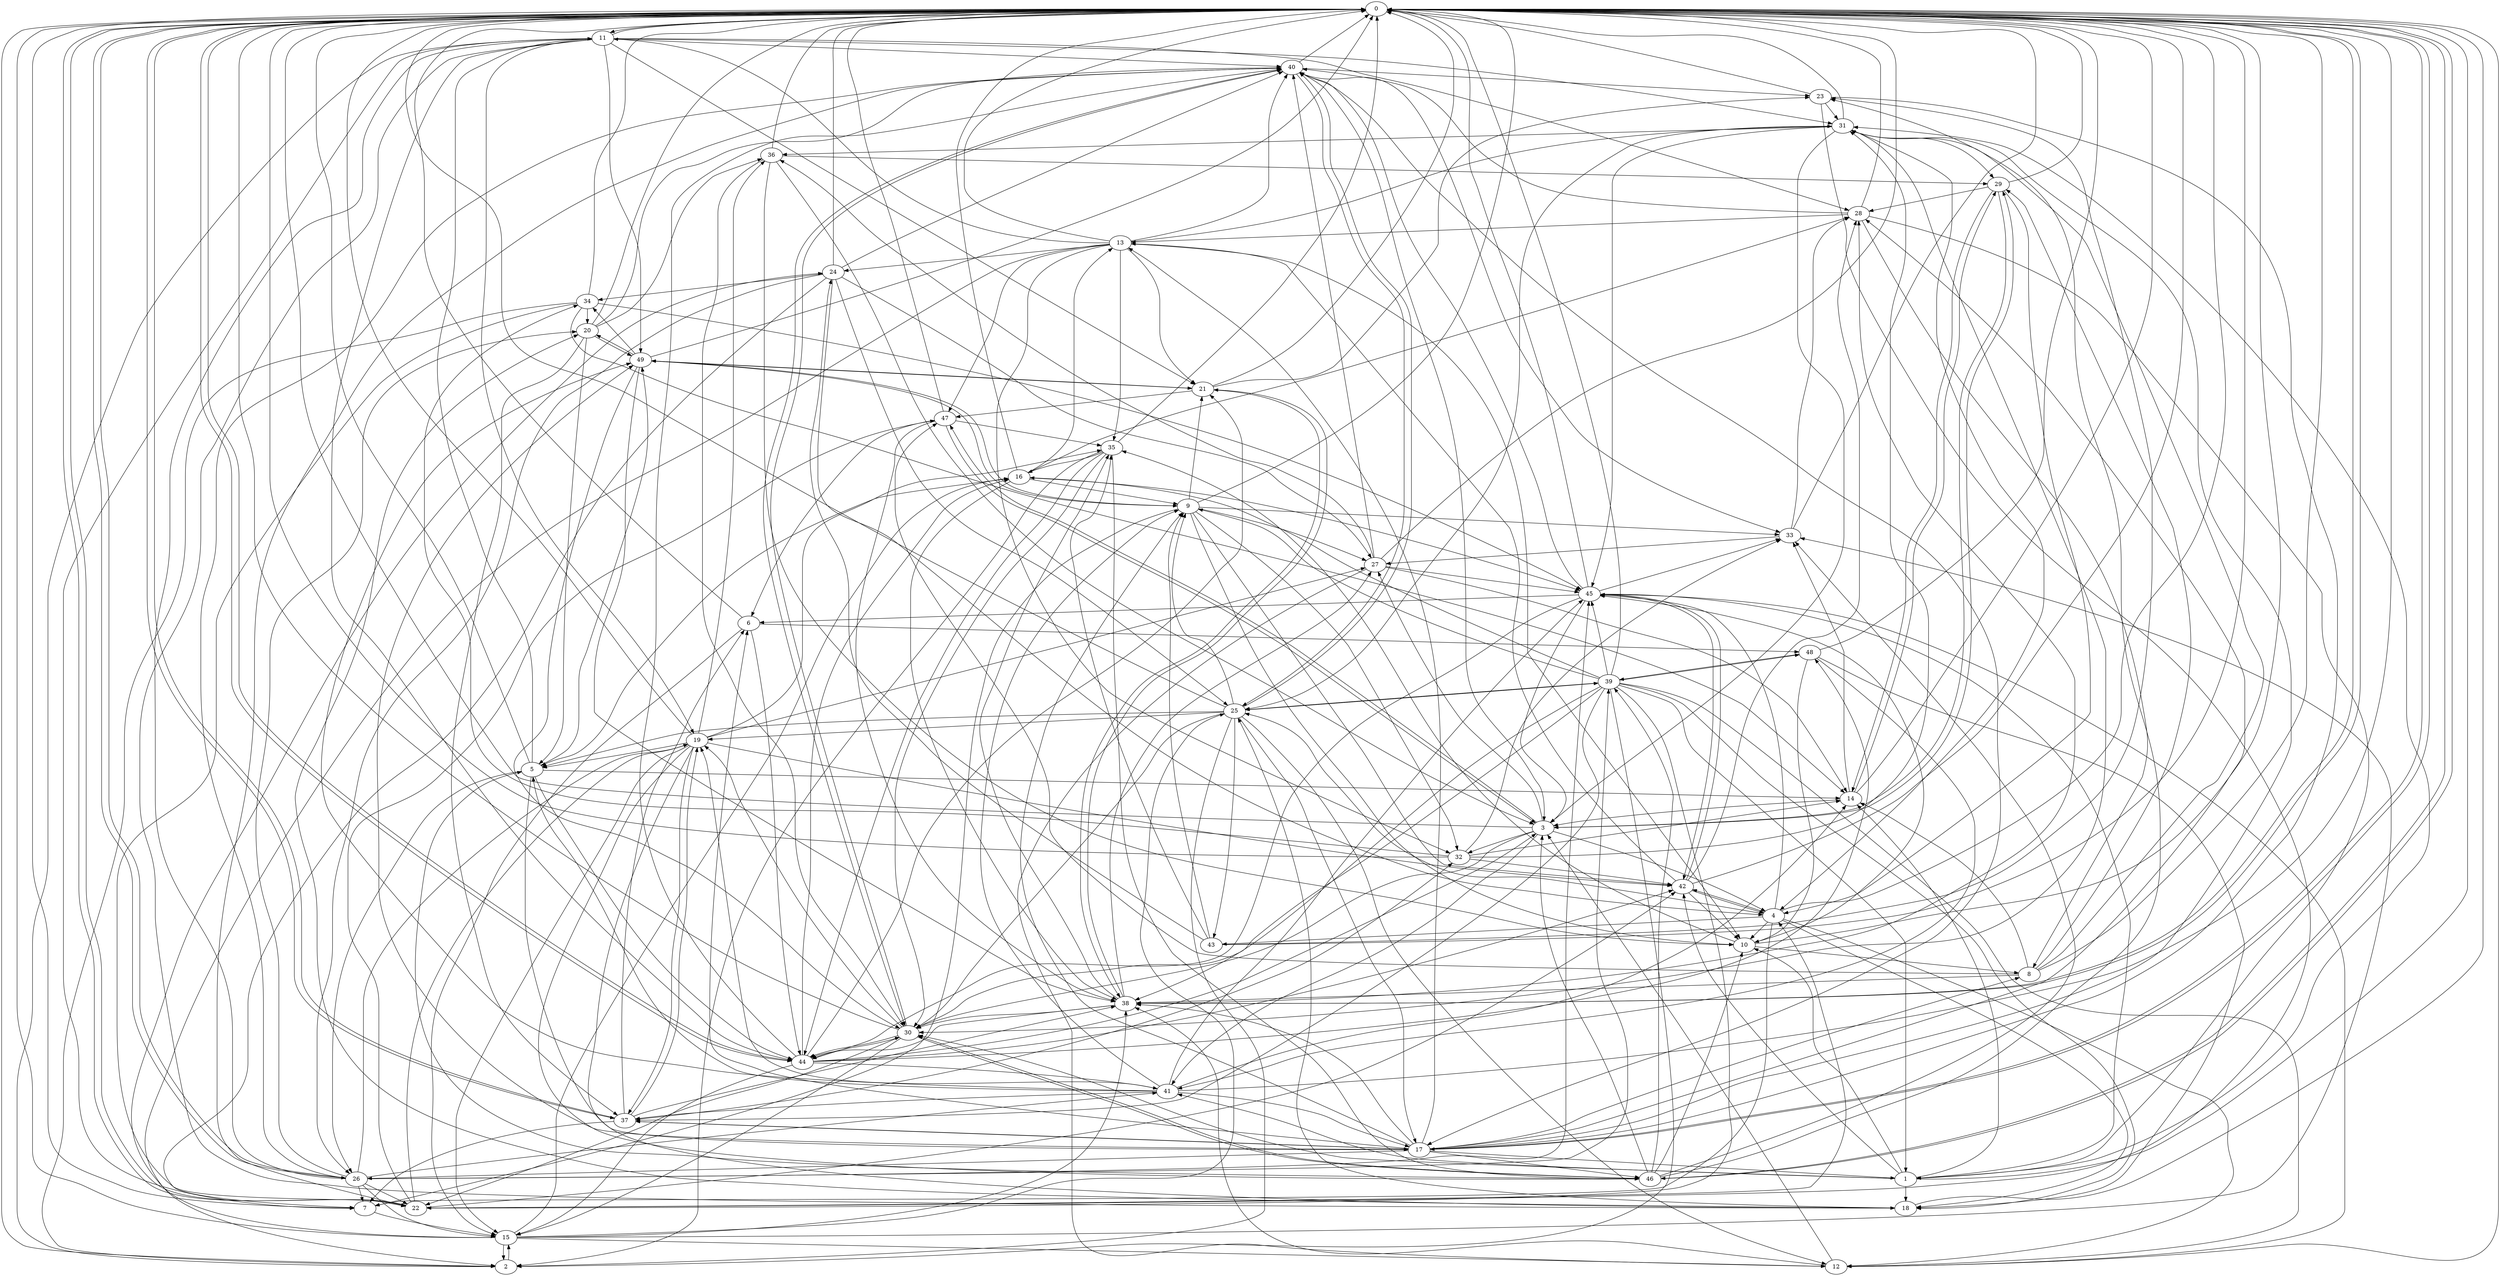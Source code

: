 strict digraph "" {
	0	 [component_delay=3];
	11	 [component_delay=3];
	0 -> 11	 [wire_delay=1];
	17	 [component_delay=3];
	0 -> 17	 [wire_delay=1];
	22	 [component_delay=3];
	0 -> 22	 [wire_delay=1];
	26	 [component_delay=3];
	0 -> 26	 [wire_delay=1];
	37	 [component_delay=3];
	0 -> 37	 [wire_delay=1];
	38	 [component_delay=3];
	0 -> 38	 [wire_delay=1];
	44	 [component_delay=3];
	0 -> 44	 [wire_delay=1];
	46	 [component_delay=3];
	0 -> 46	 [wire_delay=1];
	1	 [component_delay=3];
	1 -> 0	 [wire_delay=1];
	10	 [component_delay=3];
	1 -> 10	 [wire_delay=1];
	14	 [component_delay=3];
	1 -> 14	 [wire_delay=1];
	18	 [component_delay=3];
	1 -> 18	 [wire_delay=1];
	30	 [component_delay=3];
	1 -> 30	 [wire_delay=1];
	31	 [component_delay=3];
	1 -> 31	 [wire_delay=1];
	41	 [component_delay=3];
	1 -> 41	 [wire_delay=1];
	42	 [component_delay=3];
	1 -> 42	 [wire_delay=1];
	2	 [component_delay=3];
	2 -> 0	 [wire_delay=1];
	2 -> 11	 [wire_delay=1];
	15	 [component_delay=3];
	2 -> 15	 [wire_delay=1];
	3	 [component_delay=3];
	3 -> 0	 [wire_delay=1];
	4	 [component_delay=3];
	3 -> 4	 [wire_delay=1];
	27	 [component_delay=3];
	3 -> 27	 [wire_delay=1];
	29	 [component_delay=3];
	3 -> 29	 [wire_delay=1];
	3 -> 30	 [wire_delay=1];
	32	 [component_delay=3];
	3 -> 32	 [wire_delay=1];
	3 -> 41	 [wire_delay=1];
	47	 [component_delay=3];
	3 -> 47	 [wire_delay=1];
	4 -> 0	 [wire_delay=1];
	7	 [component_delay=3];
	4 -> 7	 [wire_delay=1];
	4 -> 10	 [wire_delay=1];
	12	 [component_delay=3];
	4 -> 12	 [wire_delay=1];
	4 -> 18	 [wire_delay=1];
	25	 [component_delay=3];
	4 -> 25	 [wire_delay=1];
	4 -> 42	 [wire_delay=1];
	43	 [component_delay=3];
	4 -> 43	 [wire_delay=1];
	45	 [component_delay=3];
	4 -> 45	 [wire_delay=1];
	5	 [component_delay=3];
	5 -> 0	 [wire_delay=1];
	5 -> 11	 [wire_delay=1];
	5 -> 14	 [wire_delay=1];
	5 -> 17	 [wire_delay=1];
	5 -> 26	 [wire_delay=1];
	5 -> 44	 [wire_delay=1];
	49	 [component_delay=3];
	5 -> 49	 [wire_delay=1];
	6	 [component_delay=3];
	6 -> 0	 [wire_delay=1];
	6 -> 15	 [wire_delay=1];
	6 -> 44	 [wire_delay=1];
	48	 [component_delay=3];
	6 -> 48	 [wire_delay=1];
	7 -> 0	 [wire_delay=1];
	7 -> 15	 [wire_delay=1];
	8	 [component_delay=3];
	8 -> 0	 [wire_delay=1];
	8 -> 14	 [wire_delay=1];
	8 -> 29	 [wire_delay=1];
	8 -> 31	 [wire_delay=1];
	8 -> 38	 [wire_delay=1];
	8 -> 47	 [wire_delay=1];
	9	 [component_delay=3];
	9 -> 0	 [wire_delay=1];
	9 -> 7	 [wire_delay=1];
	9 -> 10	 [wire_delay=1];
	21	 [component_delay=3];
	9 -> 21	 [wire_delay=1];
	9 -> 27	 [wire_delay=1];
	9 -> 32	 [wire_delay=1];
	33	 [component_delay=3];
	9 -> 33	 [wire_delay=1];
	9 -> 42	 [wire_delay=1];
	9 -> 49	 [wire_delay=1];
	10 -> 0	 [wire_delay=1];
	10 -> 8	 [wire_delay=1];
	35	 [component_delay=3];
	10 -> 35	 [wire_delay=1];
	10 -> 45	 [wire_delay=1];
	11 -> 0	 [wire_delay=1];
	11 -> 7	 [wire_delay=1];
	11 -> 18	 [wire_delay=1];
	19	 [component_delay=3];
	11 -> 19	 [wire_delay=1];
	11 -> 21	 [wire_delay=1];
	28	 [component_delay=3];
	11 -> 28	 [wire_delay=1];
	11 -> 31	 [wire_delay=1];
	40	 [component_delay=3];
	11 -> 40	 [wire_delay=1];
	11 -> 44	 [wire_delay=1];
	11 -> 49	 [wire_delay=1];
	12 -> 0	 [wire_delay=1];
	12 -> 3	 [wire_delay=1];
	12 -> 38	 [wire_delay=1];
	13	 [component_delay=3];
	13 -> 0	 [wire_delay=1];
	13 -> 2	 [wire_delay=1];
	13 -> 10	 [wire_delay=1];
	13 -> 11	 [wire_delay=1];
	13 -> 21	 [wire_delay=1];
	24	 [component_delay=3];
	13 -> 24	 [wire_delay=1];
	13 -> 31	 [wire_delay=1];
	13 -> 32	 [wire_delay=1];
	13 -> 35	 [wire_delay=1];
	13 -> 40	 [wire_delay=1];
	13 -> 47	 [wire_delay=1];
	14 -> 0	 [wire_delay=1];
	14 -> 3	 [wire_delay=1];
	14 -> 29	 [wire_delay=1];
	14 -> 33	 [wire_delay=1];
	15 -> 0	 [wire_delay=1];
	15 -> 2	 [wire_delay=1];
	15 -> 12	 [wire_delay=1];
	16	 [component_delay=3];
	15 -> 16	 [wire_delay=1];
	15 -> 24	 [wire_delay=1];
	15 -> 25	 [wire_delay=1];
	15 -> 33	 [wire_delay=1];
	15 -> 38	 [wire_delay=1];
	16 -> 0	 [wire_delay=1];
	16 -> 5	 [wire_delay=1];
	16 -> 9	 [wire_delay=1];
	16 -> 13	 [wire_delay=1];
	16 -> 28	 [wire_delay=1];
	16 -> 38	 [wire_delay=1];
	16 -> 45	 [wire_delay=1];
	17 -> 0	 [wire_delay=1];
	17 -> 1	 [wire_delay=1];
	17 -> 6	 [wire_delay=1];
	17 -> 8	 [wire_delay=1];
	17 -> 9	 [wire_delay=1];
	17 -> 13	 [wire_delay=1];
	17 -> 26	 [wire_delay=1];
	17 -> 28	 [wire_delay=1];
	17 -> 31	 [wire_delay=1];
	17 -> 37	 [wire_delay=1];
	17 -> 38	 [wire_delay=1];
	17 -> 46	 [wire_delay=1];
	17 -> 49	 [wire_delay=1];
	18 -> 0	 [wire_delay=1];
	20	 [component_delay=3];
	18 -> 20	 [wire_delay=1];
	18 -> 25	 [wire_delay=1];
	19 -> 0	 [wire_delay=1];
	19 -> 5	 [wire_delay=1];
	19 -> 15	 [wire_delay=1];
	19 -> 18	 [wire_delay=1];
	19 -> 27	 [wire_delay=1];
	19 -> 35	 [wire_delay=1];
	36	 [component_delay=3];
	19 -> 36	 [wire_delay=1];
	19 -> 37	 [wire_delay=1];
	19 -> 42	 [wire_delay=1];
	19 -> 46	 [wire_delay=1];
	20 -> 0	 [wire_delay=1];
	20 -> 5	 [wire_delay=1];
	20 -> 36	 [wire_delay=1];
	20 -> 37	 [wire_delay=1];
	20 -> 40	 [wire_delay=1];
	20 -> 49	 [wire_delay=1];
	21 -> 0	 [wire_delay=1];
	23	 [component_delay=3];
	21 -> 23	 [wire_delay=1];
	21 -> 38	 [wire_delay=1];
	21 -> 47	 [wire_delay=1];
	21 -> 49	 [wire_delay=1];
	22 -> 0	 [wire_delay=1];
	22 -> 4	 [wire_delay=1];
	22 -> 19	 [wire_delay=1];
	22 -> 40	 [wire_delay=1];
	22 -> 42	 [wire_delay=1];
	22 -> 47	 [wire_delay=1];
	23 -> 0	 [wire_delay=1];
	23 -> 17	 [wire_delay=1];
	23 -> 22	 [wire_delay=1];
	23 -> 31	 [wire_delay=1];
	24 -> 0	 [wire_delay=1];
	24 -> 4	 [wire_delay=1];
	24 -> 7	 [wire_delay=1];
	24 -> 25	 [wire_delay=1];
	24 -> 26	 [wire_delay=1];
	24 -> 27	 [wire_delay=1];
	34	 [component_delay=3];
	24 -> 34	 [wire_delay=1];
	24 -> 40	 [wire_delay=1];
	25 -> 0	 [wire_delay=1];
	25 -> 2	 [wire_delay=1];
	25 -> 5	 [wire_delay=1];
	25 -> 9	 [wire_delay=1];
	25 -> 12	 [wire_delay=1];
	25 -> 17	 [wire_delay=1];
	25 -> 19	 [wire_delay=1];
	25 -> 30	 [wire_delay=1];
	39	 [component_delay=3];
	25 -> 39	 [wire_delay=1];
	25 -> 40	 [wire_delay=1];
	25 -> 43	 [wire_delay=1];
	26 -> 0	 [wire_delay=1];
	26 -> 7	 [wire_delay=1];
	26 -> 11	 [wire_delay=1];
	26 -> 15	 [wire_delay=1];
	26 -> 19	 [wire_delay=1];
	26 -> 20	 [wire_delay=1];
	26 -> 22	 [wire_delay=1];
	26 -> 39	 [wire_delay=1];
	26 -> 40	 [wire_delay=1];
	26 -> 41	 [wire_delay=1];
	26 -> 45	 [wire_delay=1];
	27 -> 0	 [wire_delay=1];
	27 -> 12	 [wire_delay=1];
	27 -> 14	 [wire_delay=1];
	27 -> 36	 [wire_delay=1];
	27 -> 40	 [wire_delay=1];
	27 -> 45	 [wire_delay=1];
	28 -> 0	 [wire_delay=1];
	28 -> 1	 [wire_delay=1];
	28 -> 8	 [wire_delay=1];
	28 -> 13	 [wire_delay=1];
	28 -> 40	 [wire_delay=1];
	29 -> 0	 [wire_delay=1];
	29 -> 3	 [wire_delay=1];
	29 -> 4	 [wire_delay=1];
	29 -> 14	 [wire_delay=1];
	29 -> 28	 [wire_delay=1];
	30 -> 0	 [wire_delay=1];
	30 -> 15	 [wire_delay=1];
	30 -> 19	 [wire_delay=1];
	30 -> 22	 [wire_delay=1];
	30 -> 40	 [wire_delay=1];
	30 -> 44	 [wire_delay=1];
	30 -> 46	 [wire_delay=1];
	31 -> 0	 [wire_delay=1];
	31 -> 3	 [wire_delay=1];
	31 -> 4	 [wire_delay=1];
	31 -> 25	 [wire_delay=1];
	31 -> 29	 [wire_delay=1];
	31 -> 30	 [wire_delay=1];
	31 -> 36	 [wire_delay=1];
	31 -> 45	 [wire_delay=1];
	32 -> 0	 [wire_delay=1];
	32 -> 14	 [wire_delay=1];
	32 -> 31	 [wire_delay=1];
	32 -> 33	 [wire_delay=1];
	32 -> 34	 [wire_delay=1];
	32 -> 42	 [wire_delay=1];
	33 -> 0	 [wire_delay=1];
	33 -> 27	 [wire_delay=1];
	33 -> 28	 [wire_delay=1];
	34 -> 0	 [wire_delay=1];
	34 -> 2	 [wire_delay=1];
	34 -> 14	 [wire_delay=1];
	34 -> 20	 [wire_delay=1];
	34 -> 22	 [wire_delay=1];
	34 -> 45	 [wire_delay=1];
	35 -> 0	 [wire_delay=1];
	35 -> 2	 [wire_delay=1];
	35 -> 16	 [wire_delay=1];
	35 -> 30	 [wire_delay=1];
	35 -> 44	 [wire_delay=1];
	35 -> 46	 [wire_delay=1];
	36 -> 0	 [wire_delay=1];
	36 -> 3	 [wire_delay=1];
	36 -> 10	 [wire_delay=1];
	36 -> 29	 [wire_delay=1];
	36 -> 30	 [wire_delay=1];
	37 -> 0	 [wire_delay=1];
	37 -> 6	 [wire_delay=1];
	37 -> 7	 [wire_delay=1];
	37 -> 17	 [wire_delay=1];
	37 -> 19	 [wire_delay=1];
	37 -> 32	 [wire_delay=1];
	37 -> 38	 [wire_delay=1];
	38 -> 0	 [wire_delay=1];
	38 -> 21	 [wire_delay=1];
	38 -> 27	 [wire_delay=1];
	38 -> 28	 [wire_delay=1];
	38 -> 30	 [wire_delay=1];
	38 -> 35	 [wire_delay=1];
	38 -> 44	 [wire_delay=1];
	39 -> 0	 [wire_delay=1];
	39 -> 1	 [wire_delay=1];
	39 -> 2	 [wire_delay=1];
	39 -> 9	 [wire_delay=1];
	39 -> 12	 [wire_delay=1];
	39 -> 16	 [wire_delay=1];
	39 -> 18	 [wire_delay=1];
	39 -> 22	 [wire_delay=1];
	39 -> 25	 [wire_delay=1];
	39 -> 30	 [wire_delay=1];
	39 -> 37	 [wire_delay=1];
	39 -> 38	 [wire_delay=1];
	39 -> 45	 [wire_delay=1];
	39 -> 48	 [wire_delay=1];
	40 -> 0	 [wire_delay=1];
	40 -> 3	 [wire_delay=1];
	40 -> 17	 [wire_delay=1];
	40 -> 23	 [wire_delay=1];
	40 -> 25	 [wire_delay=1];
	40 -> 30	 [wire_delay=1];
	40 -> 33	 [wire_delay=1];
	41 -> 0	 [wire_delay=1];
	41 -> 5	 [wire_delay=1];
	41 -> 9	 [wire_delay=1];
	41 -> 14	 [wire_delay=1];
	41 -> 17	 [wire_delay=1];
	41 -> 19	 [wire_delay=1];
	41 -> 37	 [wire_delay=1];
	41 -> 45	 [wire_delay=1];
	41 -> 49	 [wire_delay=1];
	42 -> 0	 [wire_delay=1];
	42 -> 4	 [wire_delay=1];
	42 -> 10	 [wire_delay=1];
	42 -> 13	 [wire_delay=1];
	42 -> 28	 [wire_delay=1];
	42 -> 45	 [wire_delay=1];
	43 -> 0	 [wire_delay=1];
	43 -> 9	 [wire_delay=1];
	43 -> 23	 [wire_delay=1];
	43 -> 24	 [wire_delay=1];
	43 -> 35	 [wire_delay=1];
	44 -> 0	 [wire_delay=1];
	44 -> 3	 [wire_delay=1];
	44 -> 15	 [wire_delay=1];
	44 -> 16	 [wire_delay=1];
	44 -> 21	 [wire_delay=1];
	44 -> 30	 [wire_delay=1];
	44 -> 40	 [wire_delay=1];
	44 -> 41	 [wire_delay=1];
	44 -> 42	 [wire_delay=1];
	44 -> 48	 [wire_delay=1];
	45 -> 0	 [wire_delay=1];
	45 -> 1	 [wire_delay=1];
	45 -> 3	 [wire_delay=1];
	45 -> 6	 [wire_delay=1];
	45 -> 12	 [wire_delay=1];
	45 -> 33	 [wire_delay=1];
	45 -> 40	 [wire_delay=1];
	45 -> 42	 [wire_delay=1];
	45 -> 44	 [wire_delay=1];
	46 -> 0	 [wire_delay=1];
	46 -> 3	 [wire_delay=1];
	46 -> 5	 [wire_delay=1];
	46 -> 10	 [wire_delay=1];
	46 -> 23	 [wire_delay=1];
	46 -> 30	 [wire_delay=1];
	46 -> 33	 [wire_delay=1];
	46 -> 39	 [wire_delay=1];
	47 -> 0	 [wire_delay=1];
	47 -> 3	 [wire_delay=1];
	47 -> 6	 [wire_delay=1];
	47 -> 35	 [wire_delay=1];
	47 -> 38	 [wire_delay=1];
	48 -> 0	 [wire_delay=1];
	48 -> 10	 [wire_delay=1];
	48 -> 18	 [wire_delay=1];
	48 -> 39	 [wire_delay=1];
	48 -> 41	 [wire_delay=1];
	49 -> 0	 [wire_delay=1];
	49 -> 9	 [wire_delay=1];
	49 -> 20	 [wire_delay=1];
	49 -> 21	 [wire_delay=1];
	49 -> 30	 [wire_delay=1];
	49 -> 34	 [wire_delay=1];
	49 -> 38	 [wire_delay=1];
}
